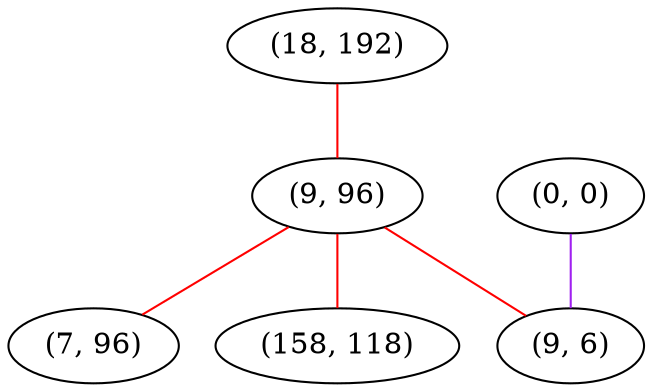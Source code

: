 graph "" {
"(18, 192)";
"(9, 96)";
"(0, 0)";
"(7, 96)";
"(158, 118)";
"(9, 6)";
"(18, 192)" -- "(9, 96)"  [color=red, key=0, weight=1];
"(9, 96)" -- "(9, 6)"  [color=red, key=0, weight=1];
"(9, 96)" -- "(7, 96)"  [color=red, key=0, weight=1];
"(9, 96)" -- "(158, 118)"  [color=red, key=0, weight=1];
"(0, 0)" -- "(9, 6)"  [color=purple, key=0, weight=4];
}
